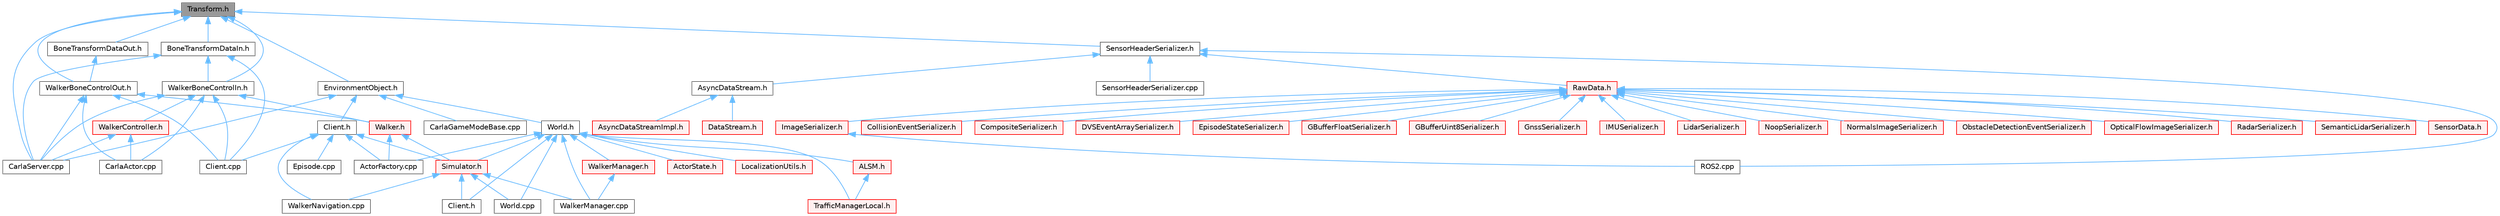 digraph "Transform.h"
{
 // INTERACTIVE_SVG=YES
 // LATEX_PDF_SIZE
  bgcolor="transparent";
  edge [fontname=Helvetica,fontsize=10,labelfontname=Helvetica,labelfontsize=10];
  node [fontname=Helvetica,fontsize=10,shape=box,height=0.2,width=0.4];
  Node1 [id="Node000001",label="Transform.h",height=0.2,width=0.4,color="gray40", fillcolor="grey60", style="filled", fontcolor="black",tooltip=" "];
  Node1 -> Node2 [id="edge1_Node000001_Node000002",dir="back",color="steelblue1",style="solid",tooltip=" "];
  Node2 [id="Node000002",label="BoneTransformDataIn.h",height=0.2,width=0.4,color="grey40", fillcolor="white", style="filled",URL="$d4/db9/BoneTransformDataIn_8h.html",tooltip=" "];
  Node2 -> Node3 [id="edge2_Node000002_Node000003",dir="back",color="steelblue1",style="solid",tooltip=" "];
  Node3 [id="Node000003",label="CarlaServer.cpp",height=0.2,width=0.4,color="grey40", fillcolor="white", style="filled",URL="$db/d6c/CarlaServer_8cpp.html",tooltip=" "];
  Node2 -> Node4 [id="edge3_Node000002_Node000004",dir="back",color="steelblue1",style="solid",tooltip=" "];
  Node4 [id="Node000004",label="Client.cpp",height=0.2,width=0.4,color="grey40", fillcolor="white", style="filled",URL="$dc/d4a/client_2detail_2Client_8cpp.html",tooltip=" "];
  Node2 -> Node5 [id="edge4_Node000002_Node000005",dir="back",color="steelblue1",style="solid",tooltip=" "];
  Node5 [id="Node000005",label="WalkerBoneControlIn.h",height=0.2,width=0.4,color="grey40", fillcolor="white", style="filled",URL="$d8/db7/LibCarla_2source_2carla_2rpc_2WalkerBoneControlIn_8h.html",tooltip=" "];
  Node5 -> Node6 [id="edge5_Node000005_Node000006",dir="back",color="steelblue1",style="solid",tooltip=" "];
  Node6 [id="Node000006",label="CarlaActor.cpp",height=0.2,width=0.4,color="grey40", fillcolor="white", style="filled",URL="$d3/d43/CarlaActor_8cpp.html",tooltip=" "];
  Node5 -> Node3 [id="edge6_Node000005_Node000003",dir="back",color="steelblue1",style="solid",tooltip=" "];
  Node5 -> Node4 [id="edge7_Node000005_Node000004",dir="back",color="steelblue1",style="solid",tooltip=" "];
  Node5 -> Node7 [id="edge8_Node000005_Node000007",dir="back",color="steelblue1",style="solid",tooltip=" "];
  Node7 [id="Node000007",label="Walker.h",height=0.2,width=0.4,color="red", fillcolor="#FFF0F0", style="filled",URL="$d5/d10/Walker_8h.html",tooltip=" "];
  Node7 -> Node9 [id="edge9_Node000007_Node000009",dir="back",color="steelblue1",style="solid",tooltip=" "];
  Node9 [id="Node000009",label="ActorFactory.cpp",height=0.2,width=0.4,color="grey40", fillcolor="white", style="filled",URL="$df/dd6/ActorFactory_8cpp.html",tooltip=" "];
  Node7 -> Node11 [id="edge10_Node000007_Node000011",dir="back",color="steelblue1",style="solid",tooltip=" "];
  Node11 [id="Node000011",label="Simulator.h",height=0.2,width=0.4,color="red", fillcolor="#FFF0F0", style="filled",URL="$d6/d4a/Simulator_8h.html",tooltip=" "];
  Node11 -> Node13 [id="edge11_Node000011_Node000013",dir="back",color="steelblue1",style="solid",tooltip=" "];
  Node13 [id="Node000013",label="Client.h",height=0.2,width=0.4,color="grey40", fillcolor="white", style="filled",URL="$dd/de3/client_2Client_8h.html",tooltip=" "];
  Node11 -> Node30 [id="edge12_Node000011_Node000030",dir="back",color="steelblue1",style="solid",tooltip=" "];
  Node30 [id="Node000030",label="WalkerManager.cpp",height=0.2,width=0.4,color="grey40", fillcolor="white", style="filled",URL="$d2/dbb/WalkerManager_8cpp.html",tooltip=" "];
  Node11 -> Node31 [id="edge13_Node000011_Node000031",dir="back",color="steelblue1",style="solid",tooltip=" "];
  Node31 [id="Node000031",label="WalkerNavigation.cpp",height=0.2,width=0.4,color="grey40", fillcolor="white", style="filled",URL="$de/d84/WalkerNavigation_8cpp.html",tooltip=" "];
  Node11 -> Node32 [id="edge14_Node000011_Node000032",dir="back",color="steelblue1",style="solid",tooltip=" "];
  Node32 [id="Node000032",label="World.cpp",height=0.2,width=0.4,color="grey40", fillcolor="white", style="filled",URL="$d7/dfe/World_8cpp.html",tooltip=" "];
  Node5 -> Node33 [id="edge15_Node000005_Node000033",dir="back",color="steelblue1",style="solid",tooltip=" "];
  Node33 [id="Node000033",label="WalkerController.h",height=0.2,width=0.4,color="red", fillcolor="#FFF0F0", style="filled",URL="$da/d52/WalkerController_8h.html",tooltip=" "];
  Node33 -> Node6 [id="edge16_Node000033_Node000006",dir="back",color="steelblue1",style="solid",tooltip=" "];
  Node33 -> Node3 [id="edge17_Node000033_Node000003",dir="back",color="steelblue1",style="solid",tooltip=" "];
  Node1 -> Node148 [id="edge18_Node000001_Node000148",dir="back",color="steelblue1",style="solid",tooltip=" "];
  Node148 [id="Node000148",label="BoneTransformDataOut.h",height=0.2,width=0.4,color="grey40", fillcolor="white", style="filled",URL="$df/db6/BoneTransformDataOut_8h.html",tooltip=" "];
  Node148 -> Node149 [id="edge19_Node000148_Node000149",dir="back",color="steelblue1",style="solid",tooltip=" "];
  Node149 [id="Node000149",label="WalkerBoneControlOut.h",height=0.2,width=0.4,color="grey40", fillcolor="white", style="filled",URL="$d8/db4/LibCarla_2source_2carla_2rpc_2WalkerBoneControlOut_8h.html",tooltip=" "];
  Node149 -> Node6 [id="edge20_Node000149_Node000006",dir="back",color="steelblue1",style="solid",tooltip=" "];
  Node149 -> Node3 [id="edge21_Node000149_Node000003",dir="back",color="steelblue1",style="solid",tooltip=" "];
  Node149 -> Node4 [id="edge22_Node000149_Node000004",dir="back",color="steelblue1",style="solid",tooltip=" "];
  Node149 -> Node7 [id="edge23_Node000149_Node000007",dir="back",color="steelblue1",style="solid",tooltip=" "];
  Node1 -> Node3 [id="edge24_Node000001_Node000003",dir="back",color="steelblue1",style="solid",tooltip=" "];
  Node1 -> Node150 [id="edge25_Node000001_Node000150",dir="back",color="steelblue1",style="solid",tooltip=" "];
  Node150 [id="Node000150",label="EnvironmentObject.h",height=0.2,width=0.4,color="grey40", fillcolor="white", style="filled",URL="$de/d10/LibCarla_2source_2carla_2rpc_2EnvironmentObject_8h.html",tooltip=" "];
  Node150 -> Node43 [id="edge26_Node000150_Node000043",dir="back",color="steelblue1",style="solid",tooltip=" "];
  Node43 [id="Node000043",label="CarlaGameModeBase.cpp",height=0.2,width=0.4,color="grey40", fillcolor="white", style="filled",URL="$d0/d2e/CarlaGameModeBase_8cpp.html",tooltip=" "];
  Node150 -> Node3 [id="edge27_Node000150_Node000003",dir="back",color="steelblue1",style="solid",tooltip=" "];
  Node150 -> Node151 [id="edge28_Node000150_Node000151",dir="back",color="steelblue1",style="solid",tooltip=" "];
  Node151 [id="Node000151",label="Client.h",height=0.2,width=0.4,color="grey40", fillcolor="white", style="filled",URL="$df/d8b/client_2detail_2Client_8h.html",tooltip=" "];
  Node151 -> Node9 [id="edge29_Node000151_Node000009",dir="back",color="steelblue1",style="solid",tooltip=" "];
  Node151 -> Node4 [id="edge30_Node000151_Node000004",dir="back",color="steelblue1",style="solid",tooltip=" "];
  Node151 -> Node152 [id="edge31_Node000151_Node000152",dir="back",color="steelblue1",style="solid",tooltip=" "];
  Node152 [id="Node000152",label="Episode.cpp",height=0.2,width=0.4,color="grey40", fillcolor="white", style="filled",URL="$d6/d12/Episode_8cpp.html",tooltip=" "];
  Node151 -> Node11 [id="edge32_Node000151_Node000011",dir="back",color="steelblue1",style="solid",tooltip=" "];
  Node151 -> Node31 [id="edge33_Node000151_Node000031",dir="back",color="steelblue1",style="solid",tooltip=" "];
  Node150 -> Node153 [id="edge34_Node000150_Node000153",dir="back",color="steelblue1",style="solid",tooltip=" "];
  Node153 [id="Node000153",label="World.h",height=0.2,width=0.4,color="grey40", fillcolor="white", style="filled",URL="$dd/d5b/World_8h.html",tooltip=" "];
  Node153 -> Node154 [id="edge35_Node000153_Node000154",dir="back",color="steelblue1",style="solid",tooltip=" "];
  Node154 [id="Node000154",label="ALSM.h",height=0.2,width=0.4,color="red", fillcolor="#FFF0F0", style="filled",URL="$dc/d2c/ALSM_8h.html",tooltip=" "];
  Node154 -> Node155 [id="edge36_Node000154_Node000155",dir="back",color="steelblue1",style="solid",tooltip=" "];
  Node155 [id="Node000155",label="TrafficManagerLocal.h",height=0.2,width=0.4,color="red", fillcolor="#FFF0F0", style="filled",URL="$db/ddf/TrafficManagerLocal_8h.html",tooltip=" "];
  Node153 -> Node9 [id="edge37_Node000153_Node000009",dir="back",color="steelblue1",style="solid",tooltip=" "];
  Node153 -> Node156 [id="edge38_Node000153_Node000156",dir="back",color="steelblue1",style="solid",tooltip=" "];
  Node156 [id="Node000156",label="ActorState.h",height=0.2,width=0.4,color="red", fillcolor="#FFF0F0", style="filled",URL="$d4/d22/client_2detail_2ActorState_8h.html",tooltip=" "];
  Node153 -> Node13 [id="edge39_Node000153_Node000013",dir="back",color="steelblue1",style="solid",tooltip=" "];
  Node153 -> Node162 [id="edge40_Node000153_Node000162",dir="back",color="steelblue1",style="solid",tooltip=" "];
  Node162 [id="Node000162",label="LocalizationUtils.h",height=0.2,width=0.4,color="red", fillcolor="#FFF0F0", style="filled",URL="$d2/d84/LocalizationUtils_8h.html",tooltip=" "];
  Node153 -> Node11 [id="edge41_Node000153_Node000011",dir="back",color="steelblue1",style="solid",tooltip=" "];
  Node153 -> Node155 [id="edge42_Node000153_Node000155",dir="back",color="steelblue1",style="solid",tooltip=" "];
  Node153 -> Node30 [id="edge43_Node000153_Node000030",dir="back",color="steelblue1",style="solid",tooltip=" "];
  Node153 -> Node201 [id="edge44_Node000153_Node000201",dir="back",color="steelblue1",style="solid",tooltip=" "];
  Node201 [id="Node000201",label="WalkerManager.h",height=0.2,width=0.4,color="red", fillcolor="#FFF0F0", style="filled",URL="$df/d64/WalkerManager_8h.html",tooltip=" "];
  Node201 -> Node30 [id="edge45_Node000201_Node000030",dir="back",color="steelblue1",style="solid",tooltip=" "];
  Node153 -> Node32 [id="edge46_Node000153_Node000032",dir="back",color="steelblue1",style="solid",tooltip=" "];
  Node1 -> Node208 [id="edge47_Node000001_Node000208",dir="back",color="steelblue1",style="solid",tooltip=" "];
  Node208 [id="Node000208",label="SensorHeaderSerializer.h",height=0.2,width=0.4,color="grey40", fillcolor="white", style="filled",URL="$dd/da9/SensorHeaderSerializer_8h.html",tooltip=" "];
  Node208 -> Node209 [id="edge48_Node000208_Node000209",dir="back",color="steelblue1",style="solid",tooltip=" "];
  Node209 [id="Node000209",label="AsyncDataStream.h",height=0.2,width=0.4,color="grey40", fillcolor="white", style="filled",URL="$d9/d4d/AsyncDataStream_8h.html",tooltip=" "];
  Node209 -> Node128 [id="edge49_Node000209_Node000128",dir="back",color="steelblue1",style="solid",tooltip=" "];
  Node128 [id="Node000128",label="AsyncDataStreamImpl.h",height=0.2,width=0.4,color="red", fillcolor="#FFF0F0", style="filled",URL="$d0/d17/AsyncDataStreamImpl_8h.html",tooltip=" "];
  Node209 -> Node210 [id="edge50_Node000209_Node000210",dir="back",color="steelblue1",style="solid",tooltip=" "];
  Node210 [id="Node000210",label="DataStream.h",height=0.2,width=0.4,color="red", fillcolor="#FFF0F0", style="filled",URL="$da/dd9/DataStream_8h.html",tooltip=" "];
  Node208 -> Node213 [id="edge51_Node000208_Node000213",dir="back",color="steelblue1",style="solid",tooltip=" "];
  Node213 [id="Node000213",label="ROS2.cpp",height=0.2,width=0.4,color="grey40", fillcolor="white", style="filled",URL="$dd/d14/ROS2_8cpp.html",tooltip=" "];
  Node208 -> Node214 [id="edge52_Node000208_Node000214",dir="back",color="steelblue1",style="solid",tooltip=" "];
  Node214 [id="Node000214",label="RawData.h",height=0.2,width=0.4,color="red", fillcolor="#FFF0F0", style="filled",URL="$dc/d62/RawData_8h.html",tooltip=" "];
  Node214 -> Node215 [id="edge53_Node000214_Node000215",dir="back",color="steelblue1",style="solid",tooltip=" "];
  Node215 [id="Node000215",label="CollisionEventSerializer.h",height=0.2,width=0.4,color="red", fillcolor="#FFF0F0", style="filled",URL="$d8/d9f/CollisionEventSerializer_8h.html",tooltip=" "];
  Node214 -> Node218 [id="edge54_Node000214_Node000218",dir="back",color="steelblue1",style="solid",tooltip=" "];
  Node218 [id="Node000218",label="CompositeSerializer.h",height=0.2,width=0.4,color="red", fillcolor="#FFF0F0", style="filled",URL="$d0/dc9/CompositeSerializer_8h.html",tooltip=" "];
  Node214 -> Node219 [id="edge55_Node000214_Node000219",dir="back",color="steelblue1",style="solid",tooltip=" "];
  Node219 [id="Node000219",label="DVSEventArraySerializer.h",height=0.2,width=0.4,color="red", fillcolor="#FFF0F0", style="filled",URL="$d7/d74/DVSEventArraySerializer_8h.html",tooltip=" "];
  Node214 -> Node222 [id="edge56_Node000214_Node000222",dir="back",color="steelblue1",style="solid",tooltip=" "];
  Node222 [id="Node000222",label="EpisodeStateSerializer.h",height=0.2,width=0.4,color="red", fillcolor="#FFF0F0", style="filled",URL="$dd/dd8/EpisodeStateSerializer_8h.html",tooltip=" "];
  Node214 -> Node231 [id="edge57_Node000214_Node000231",dir="back",color="steelblue1",style="solid",tooltip=" "];
  Node231 [id="Node000231",label="GBufferFloatSerializer.h",height=0.2,width=0.4,color="red", fillcolor="#FFF0F0", style="filled",URL="$d8/d61/GBufferFloatSerializer_8h.html",tooltip=" "];
  Node214 -> Node242 [id="edge58_Node000214_Node000242",dir="back",color="steelblue1",style="solid",tooltip=" "];
  Node242 [id="Node000242",label="GBufferUint8Serializer.h",height=0.2,width=0.4,color="red", fillcolor="#FFF0F0", style="filled",URL="$d4/d68/GBufferUint8Serializer_8h.html",tooltip=" "];
  Node214 -> Node243 [id="edge59_Node000214_Node000243",dir="back",color="steelblue1",style="solid",tooltip=" "];
  Node243 [id="Node000243",label="GnssSerializer.h",height=0.2,width=0.4,color="red", fillcolor="#FFF0F0", style="filled",URL="$d6/dc5/GnssSerializer_8h.html",tooltip=" "];
  Node214 -> Node246 [id="edge60_Node000214_Node000246",dir="back",color="steelblue1",style="solid",tooltip=" "];
  Node246 [id="Node000246",label="IMUSerializer.h",height=0.2,width=0.4,color="red", fillcolor="#FFF0F0", style="filled",URL="$db/daa/IMUSerializer_8h.html",tooltip=" "];
  Node214 -> Node249 [id="edge61_Node000214_Node000249",dir="back",color="steelblue1",style="solid",tooltip=" "];
  Node249 [id="Node000249",label="ImageSerializer.h",height=0.2,width=0.4,color="red", fillcolor="#FFF0F0", style="filled",URL="$de/dbf/ImageSerializer_8h.html",tooltip=" "];
  Node249 -> Node213 [id="edge62_Node000249_Node000213",dir="back",color="steelblue1",style="solid",tooltip=" "];
  Node214 -> Node250 [id="edge63_Node000214_Node000250",dir="back",color="steelblue1",style="solid",tooltip=" "];
  Node250 [id="Node000250",label="LidarSerializer.h",height=0.2,width=0.4,color="red", fillcolor="#FFF0F0", style="filled",URL="$d1/de3/LidarSerializer_8h.html",tooltip=" "];
  Node214 -> Node253 [id="edge64_Node000214_Node000253",dir="back",color="steelblue1",style="solid",tooltip=" "];
  Node253 [id="Node000253",label="NoopSerializer.h",height=0.2,width=0.4,color="red", fillcolor="#FFF0F0", style="filled",URL="$da/d3e/NoopSerializer_8h.html",tooltip=" "];
  Node214 -> Node255 [id="edge65_Node000214_Node000255",dir="back",color="steelblue1",style="solid",tooltip=" "];
  Node255 [id="Node000255",label="NormalsImageSerializer.h",height=0.2,width=0.4,color="red", fillcolor="#FFF0F0", style="filled",URL="$dd/d9f/NormalsImageSerializer_8h.html",tooltip=" "];
  Node214 -> Node256 [id="edge66_Node000214_Node000256",dir="back",color="steelblue1",style="solid",tooltip=" "];
  Node256 [id="Node000256",label="ObstacleDetectionEventSerializer.h",height=0.2,width=0.4,color="red", fillcolor="#FFF0F0", style="filled",URL="$d3/d5c/ObstacleDetectionEventSerializer_8h.html",tooltip=" "];
  Node214 -> Node257 [id="edge67_Node000214_Node000257",dir="back",color="steelblue1",style="solid",tooltip=" "];
  Node257 [id="Node000257",label="OpticalFlowImageSerializer.h",height=0.2,width=0.4,color="red", fillcolor="#FFF0F0", style="filled",URL="$dd/d8a/OpticalFlowImageSerializer_8h.html",tooltip=" "];
  Node214 -> Node258 [id="edge68_Node000214_Node000258",dir="back",color="steelblue1",style="solid",tooltip=" "];
  Node258 [id="Node000258",label="RadarSerializer.h",height=0.2,width=0.4,color="red", fillcolor="#FFF0F0", style="filled",URL="$db/d71/RadarSerializer_8h.html",tooltip=" "];
  Node214 -> Node261 [id="edge69_Node000214_Node000261",dir="back",color="steelblue1",style="solid",tooltip=" "];
  Node261 [id="Node000261",label="SemanticLidarSerializer.h",height=0.2,width=0.4,color="red", fillcolor="#FFF0F0", style="filled",URL="$dd/d23/SemanticLidarSerializer_8h.html",tooltip=" "];
  Node214 -> Node264 [id="edge70_Node000214_Node000264",dir="back",color="steelblue1",style="solid",tooltip=" "];
  Node264 [id="Node000264",label="SensorData.h",height=0.2,width=0.4,color="red", fillcolor="#FFF0F0", style="filled",URL="$d0/d07/SensorData_8h.html",tooltip=" "];
  Node208 -> Node269 [id="edge71_Node000208_Node000269",dir="back",color="steelblue1",style="solid",tooltip=" "];
  Node269 [id="Node000269",label="SensorHeaderSerializer.cpp",height=0.2,width=0.4,color="grey40", fillcolor="white", style="filled",URL="$dd/d27/SensorHeaderSerializer_8cpp.html",tooltip=" "];
  Node1 -> Node5 [id="edge72_Node000001_Node000005",dir="back",color="steelblue1",style="solid",tooltip=" "];
  Node1 -> Node149 [id="edge73_Node000001_Node000149",dir="back",color="steelblue1",style="solid",tooltip=" "];
}
